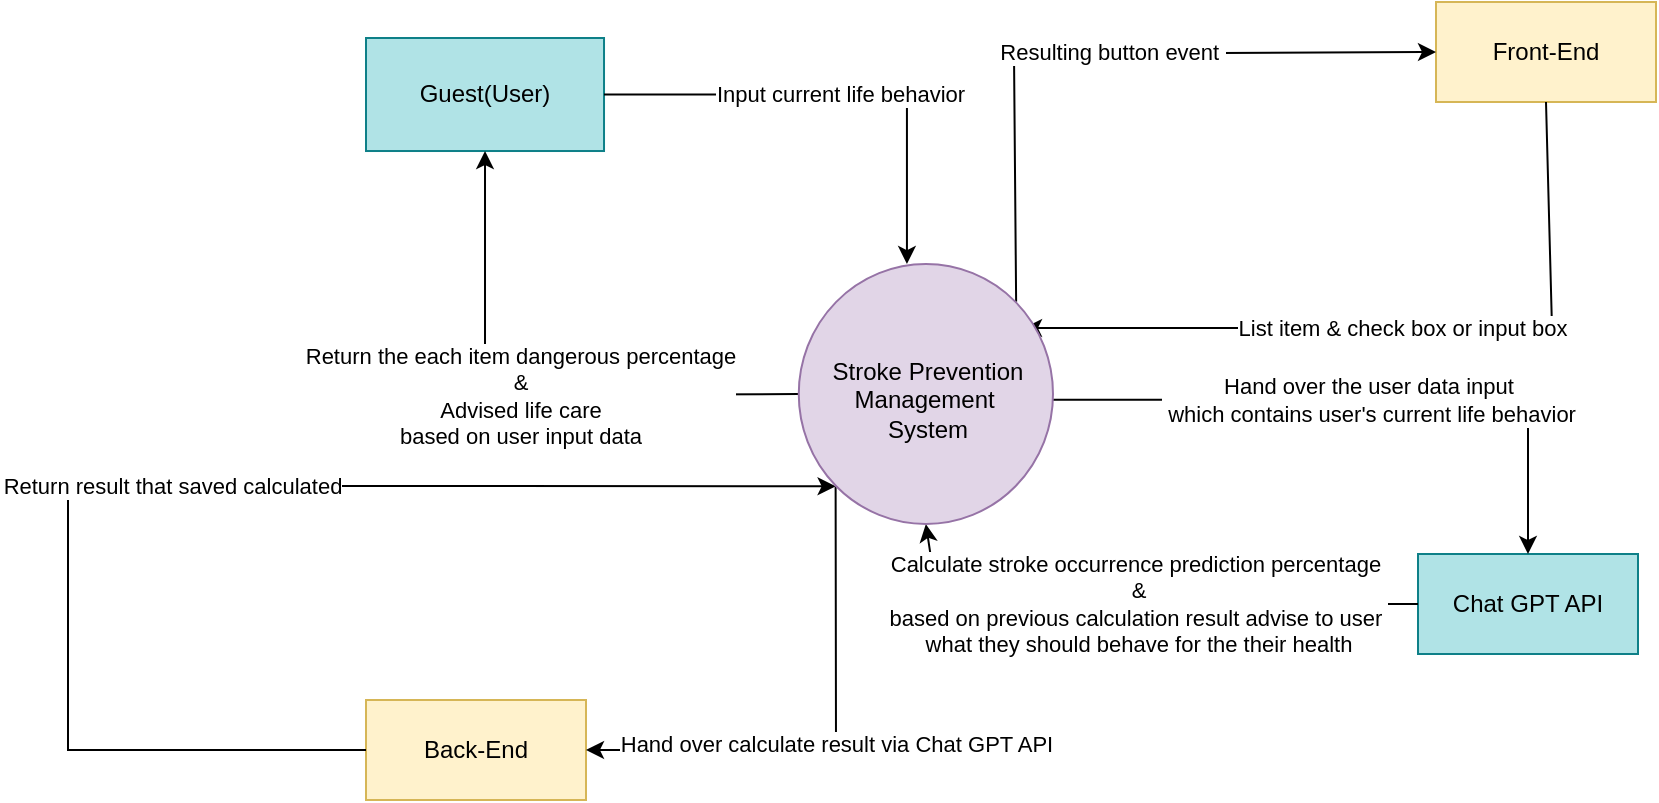 <mxfile version="24.3.1" type="github">
  <diagram name="Page-1" id="jBIAE1w11iivvrM5rWgn">
    <mxGraphModel dx="1635" dy="614" grid="0" gridSize="10" guides="1" tooltips="1" connect="1" arrows="1" fold="1" page="0" pageScale="1" pageWidth="850" pageHeight="1100" math="0" shadow="0">
      <root>
        <mxCell id="0" />
        <mxCell id="1" parent="0" />
        <mxCell id="lO6apMJTRB17O3W7_CEF-8" value="Chat GPT API" style="html=1;whiteSpace=wrap;fillColor=#b0e3e6;strokeColor=#0e8088;" vertex="1" parent="1">
          <mxGeometry x="680" y="370" width="110" height="50" as="geometry" />
        </mxCell>
        <mxCell id="lO6apMJTRB17O3W7_CEF-12" value="Hand over the user data input&lt;div&gt;&amp;nbsp;which contains user&#39;s current life behavior&lt;/div&gt;" style="endArrow=classic;html=1;rounded=0;entryX=0.5;entryY=0;entryDx=0;entryDy=0;exitX=1;exitY=0.5;exitDx=0;exitDy=0;" edge="1" parent="1" source="lO6apMJTRB17O3W7_CEF-2" target="lO6apMJTRB17O3W7_CEF-8">
          <mxGeometry width="50" height="50" relative="1" as="geometry">
            <mxPoint x="390" y="300" as="sourcePoint" />
            <mxPoint x="440" y="250" as="targetPoint" />
            <Array as="points">
              <mxPoint x="735" y="293" />
            </Array>
          </mxGeometry>
        </mxCell>
        <mxCell id="lO6apMJTRB17O3W7_CEF-13" value="Calculate stroke occurrence prediction percentage&amp;nbsp;&lt;div&gt;&amp;amp;&lt;/div&gt;&lt;div&gt;based on previous calculation result advise to user&amp;nbsp;&lt;/div&gt;&lt;div&gt;what they should behave for the their health&lt;/div&gt;" style="endArrow=classic;html=1;rounded=0;entryX=0.5;entryY=1;entryDx=0;entryDy=0;entryPerimeter=0;exitX=0;exitY=0.5;exitDx=0;exitDy=0;" edge="1" parent="1" source="lO6apMJTRB17O3W7_CEF-8" target="lO6apMJTRB17O3W7_CEF-4">
          <mxGeometry width="50" height="50" relative="1" as="geometry">
            <mxPoint x="250" y="360" as="sourcePoint" />
            <mxPoint x="300" y="310" as="targetPoint" />
            <Array as="points">
              <mxPoint x="440" y="395" />
            </Array>
          </mxGeometry>
        </mxCell>
        <mxCell id="lO6apMJTRB17O3W7_CEF-15" value="Front-End" style="html=1;whiteSpace=wrap;fillColor=#fff2cc;strokeColor=#d6b656;" vertex="1" parent="1">
          <mxGeometry x="689" y="94" width="110" height="50" as="geometry" />
        </mxCell>
        <mxCell id="lO6apMJTRB17O3W7_CEF-16" value="Back-End" style="html=1;whiteSpace=wrap;fillColor=#fff2cc;strokeColor=#d6b656;" vertex="1" parent="1">
          <mxGeometry x="154" y="443" width="110" height="50" as="geometry" />
        </mxCell>
        <mxCell id="lO6apMJTRB17O3W7_CEF-17" value="&lt;span style=&quot;white-space: pre;&quot;&gt;&#x9;&lt;/span&gt;&lt;span style=&quot;white-space: pre;&quot;&gt;&#x9;&lt;/span&gt;&lt;span style=&quot;white-space: pre;&quot;&gt;&#x9;&lt;/span&gt;&lt;span style=&quot;white-space: pre;&quot;&gt;&#x9;&lt;/span&gt;Resulting button event&amp;nbsp;" style="endArrow=classic;html=1;rounded=0;entryX=0;entryY=0.5;entryDx=0;entryDy=0;exitX=0.855;exitY=0.145;exitDx=0;exitDy=0;exitPerimeter=0;" edge="1" parent="1" source="lO6apMJTRB17O3W7_CEF-4" target="lO6apMJTRB17O3W7_CEF-15">
          <mxGeometry x="-0.26" y="1" width="50" height="50" relative="1" as="geometry">
            <mxPoint x="444" y="325" as="sourcePoint" />
            <mxPoint x="494" y="275" as="targetPoint" />
            <Array as="points">
              <mxPoint x="478" y="120" />
            </Array>
            <mxPoint as="offset" />
          </mxGeometry>
        </mxCell>
        <mxCell id="lO6apMJTRB17O3W7_CEF-18" value="List item &amp;amp; check box or input box" style="endArrow=classic;html=1;rounded=0;exitX=0.5;exitY=1;exitDx=0;exitDy=0;" edge="1" parent="1" source="lO6apMJTRB17O3W7_CEF-15">
          <mxGeometry width="50" height="50" relative="1" as="geometry">
            <mxPoint x="444" y="325" as="sourcePoint" />
            <mxPoint x="483" y="257" as="targetPoint" />
            <Array as="points">
              <mxPoint x="747" y="257" />
            </Array>
          </mxGeometry>
        </mxCell>
        <mxCell id="lO6apMJTRB17O3W7_CEF-19" value="Return result that saved calculated" style="endArrow=classic;html=1;rounded=0;exitX=0;exitY=0.5;exitDx=0;exitDy=0;entryX=0.145;entryY=0.855;entryDx=0;entryDy=0;entryPerimeter=0;" edge="1" parent="1" source="lO6apMJTRB17O3W7_CEF-16" target="lO6apMJTRB17O3W7_CEF-4">
          <mxGeometry width="50" height="50" relative="1" as="geometry">
            <mxPoint x="444" y="358" as="sourcePoint" />
            <mxPoint x="494" y="308" as="targetPoint" />
            <Array as="points">
              <mxPoint x="5" y="468" />
              <mxPoint x="5" y="336" />
              <mxPoint x="214" y="336" />
            </Array>
          </mxGeometry>
        </mxCell>
        <mxCell id="lO6apMJTRB17O3W7_CEF-20" value="Hand over calculate result via Chat GPT API" style="endArrow=classic;html=1;rounded=0;entryX=1;entryY=0.5;entryDx=0;entryDy=0;exitX=0.145;exitY=0.855;exitDx=0;exitDy=0;exitPerimeter=0;" edge="1" parent="1" source="lO6apMJTRB17O3W7_CEF-4" target="lO6apMJTRB17O3W7_CEF-16">
          <mxGeometry width="50" height="50" relative="1" as="geometry">
            <mxPoint x="444" y="358" as="sourcePoint" />
            <mxPoint x="494" y="308" as="targetPoint" />
            <Array as="points">
              <mxPoint x="389" y="468" />
            </Array>
          </mxGeometry>
        </mxCell>
        <mxCell id="lO6apMJTRB17O3W7_CEF-7" value="Guest(User)" style="html=1;whiteSpace=wrap;fillColor=#b0e3e6;strokeColor=#0e8088;container=0;" vertex="1" parent="1">
          <mxGeometry x="154" y="112" width="119.008" height="56.512" as="geometry" />
        </mxCell>
        <mxCell id="lO6apMJTRB17O3W7_CEF-10" value="Input current life behavior" style="endArrow=classic;html=1;rounded=0;exitX=1;exitY=0.5;exitDx=0;exitDy=0;" edge="1" parent="1" source="lO6apMJTRB17O3W7_CEF-7">
          <mxGeometry width="50" height="50" relative="1" as="geometry">
            <mxPoint x="381.197" y="349.349" as="sourcePoint" />
            <mxPoint x="424.472" y="225.023" as="targetPoint" />
            <Array as="points">
              <mxPoint x="424.472" y="140.256" />
            </Array>
          </mxGeometry>
        </mxCell>
        <mxCell id="lO6apMJTRB17O3W7_CEF-11" value="Return the each item dangerous percentage&lt;div&gt;&amp;amp;&lt;/div&gt;&lt;div&gt;Advised life care&lt;/div&gt;&lt;div&gt;based on user input data&lt;/div&gt;" style="endArrow=classic;html=1;rounded=0;entryX=0.5;entryY=1;entryDx=0;entryDy=0;exitX=0;exitY=0.5;exitDx=0;exitDy=0;exitPerimeter=0;" edge="1" parent="1" source="lO6apMJTRB17O3W7_CEF-4" target="lO6apMJTRB17O3W7_CEF-7">
          <mxGeometry width="50" height="50" relative="1" as="geometry">
            <mxPoint x="392.016" y="258.93" as="sourcePoint" />
            <mxPoint x="446.11" y="202.419" as="targetPoint" />
            <Array as="points">
              <mxPoint x="213.504" y="290.577" />
            </Array>
          </mxGeometry>
        </mxCell>
        <mxCell id="lO6apMJTRB17O3W7_CEF-4" value="" style="verticalLabelPosition=bottom;verticalAlign=top;html=1;shape=mxgraph.flowchart.on-page_reference;fillColor=#e1d5e7;strokeColor=#9673a6;container=0;" vertex="1" parent="1">
          <mxGeometry x="370.378" y="225.023" width="127.122" height="129.977" as="geometry" />
        </mxCell>
        <mxCell id="lO6apMJTRB17O3W7_CEF-2" value="Stroke Prevention Management&amp;nbsp;&lt;div&gt;System&lt;/div&gt;" style="whiteSpace=wrap;html=1;fillColor=none;strokeColor=none;container=0;" vertex="1" parent="1">
          <mxGeometry x="373.083" y="258.93" width="124.417" height="67.814" as="geometry" />
        </mxCell>
      </root>
    </mxGraphModel>
  </diagram>
</mxfile>
